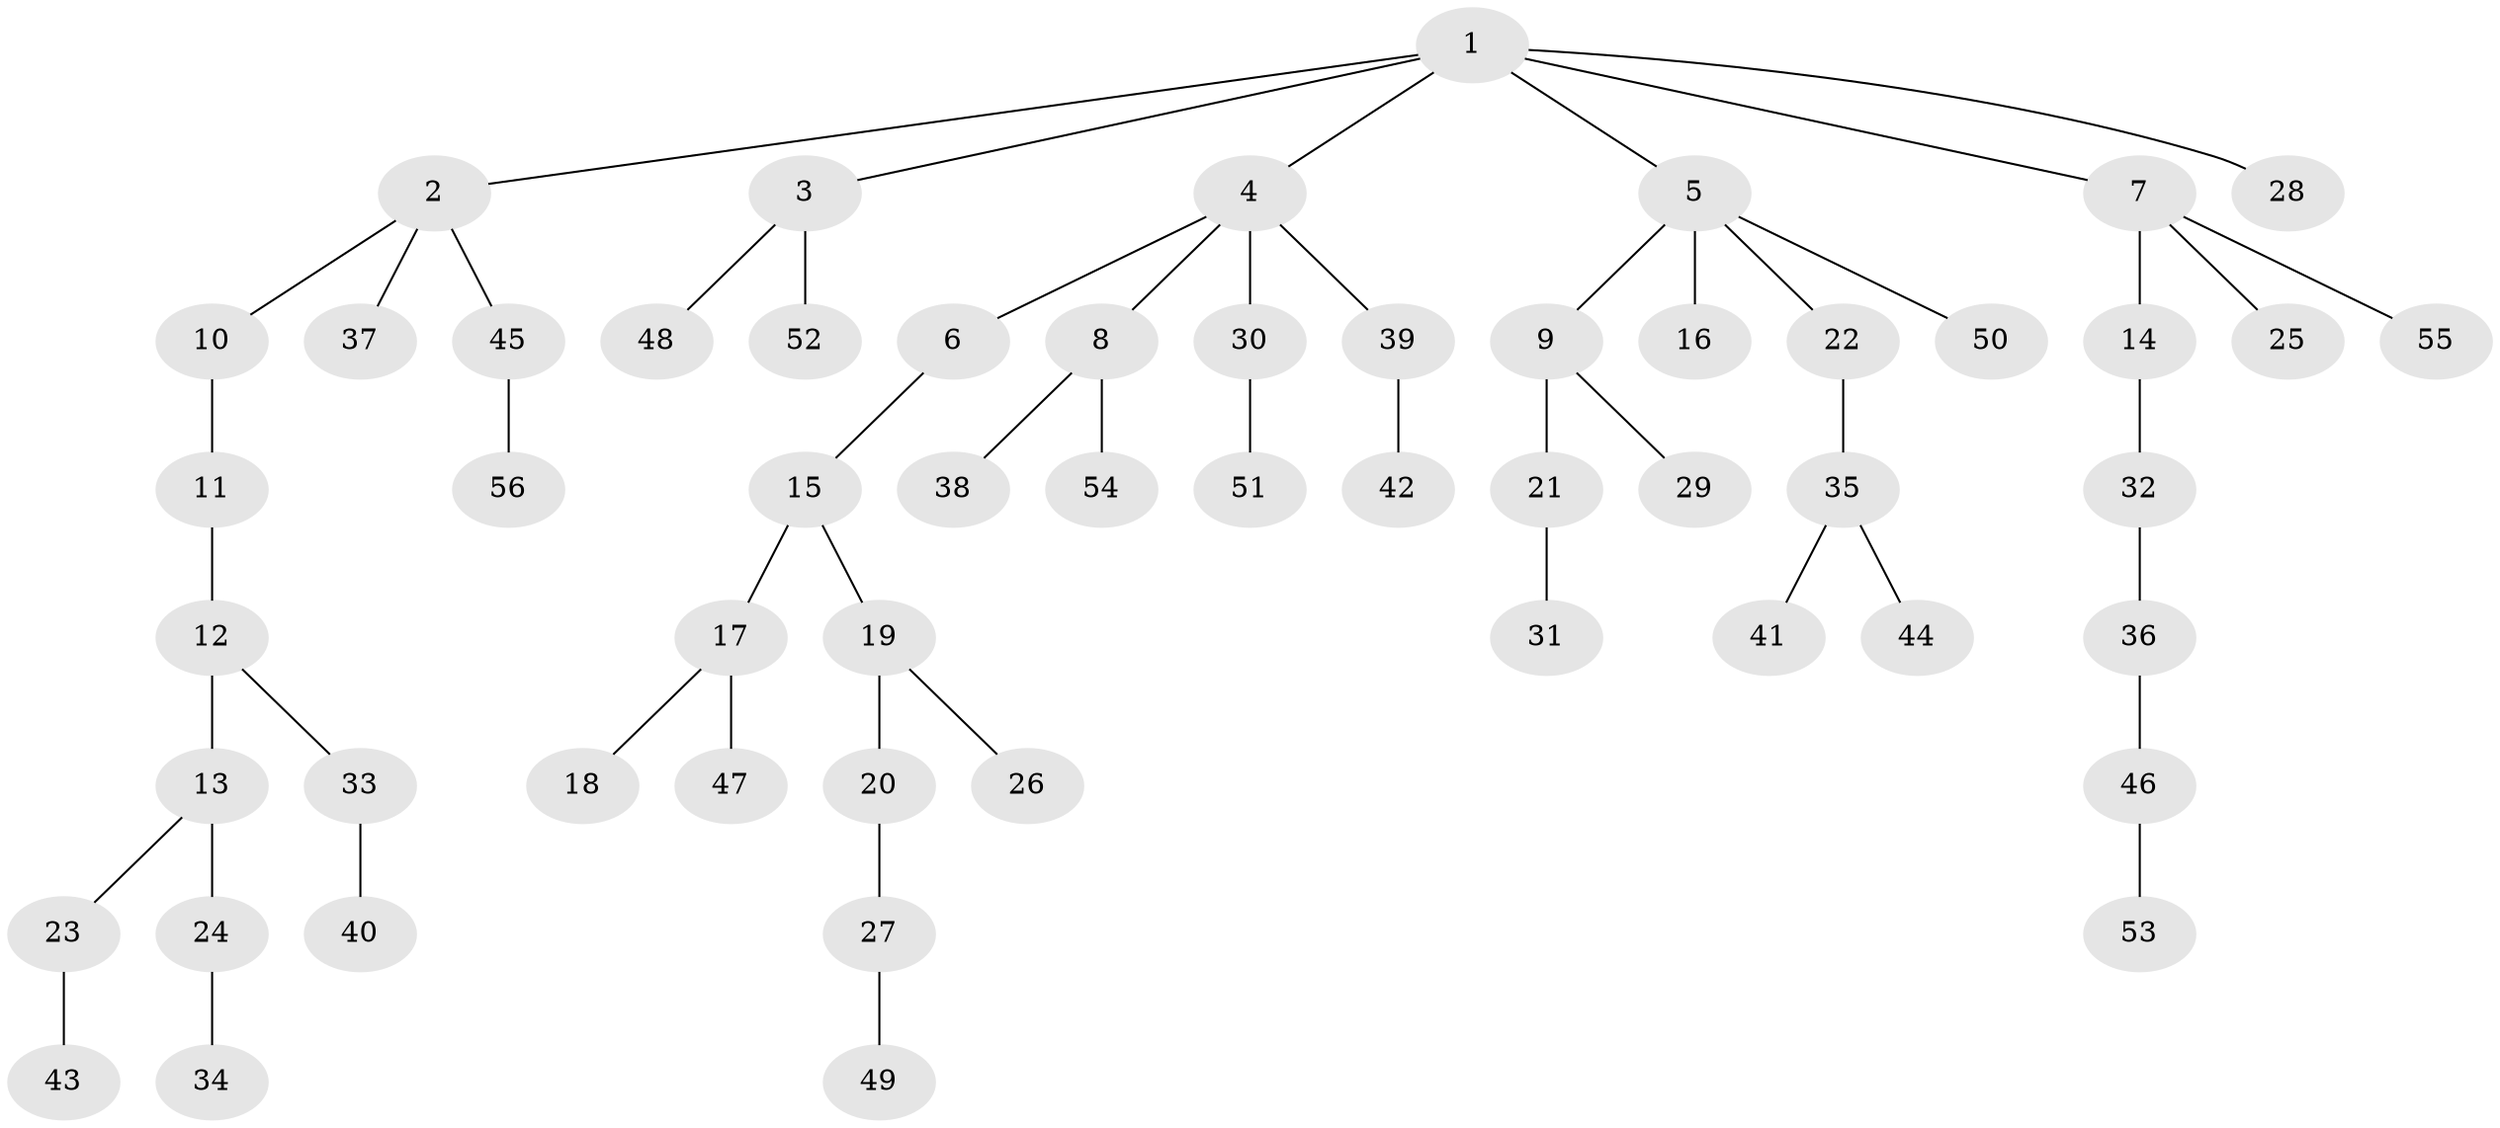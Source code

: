 // original degree distribution, {7: 0.012658227848101266, 5: 0.02531645569620253, 4: 0.05063291139240506, 6: 0.02531645569620253, 2: 0.26582278481012656, 3: 0.12658227848101267, 1: 0.4936708860759494}
// Generated by graph-tools (version 1.1) at 2025/51/03/04/25 22:51:31]
// undirected, 56 vertices, 55 edges
graph export_dot {
  node [color=gray90,style=filled];
  1;
  2;
  3;
  4;
  5;
  6;
  7;
  8;
  9;
  10;
  11;
  12;
  13;
  14;
  15;
  16;
  17;
  18;
  19;
  20;
  21;
  22;
  23;
  24;
  25;
  26;
  27;
  28;
  29;
  30;
  31;
  32;
  33;
  34;
  35;
  36;
  37;
  38;
  39;
  40;
  41;
  42;
  43;
  44;
  45;
  46;
  47;
  48;
  49;
  50;
  51;
  52;
  53;
  54;
  55;
  56;
  1 -- 2 [weight=1.0];
  1 -- 3 [weight=1.0];
  1 -- 4 [weight=1.0];
  1 -- 5 [weight=1.0];
  1 -- 7 [weight=1.0];
  1 -- 28 [weight=1.0];
  2 -- 10 [weight=1.0];
  2 -- 37 [weight=1.0];
  2 -- 45 [weight=1.0];
  3 -- 48 [weight=1.0];
  3 -- 52 [weight=1.0];
  4 -- 6 [weight=1.0];
  4 -- 8 [weight=1.0];
  4 -- 30 [weight=1.0];
  4 -- 39 [weight=1.0];
  5 -- 9 [weight=1.0];
  5 -- 16 [weight=1.0];
  5 -- 22 [weight=1.0];
  5 -- 50 [weight=1.0];
  6 -- 15 [weight=1.0];
  7 -- 14 [weight=1.0];
  7 -- 25 [weight=1.0];
  7 -- 55 [weight=1.0];
  8 -- 38 [weight=1.0];
  8 -- 54 [weight=1.0];
  9 -- 21 [weight=1.0];
  9 -- 29 [weight=1.0];
  10 -- 11 [weight=1.0];
  11 -- 12 [weight=1.0];
  12 -- 13 [weight=1.0];
  12 -- 33 [weight=1.0];
  13 -- 23 [weight=1.0];
  13 -- 24 [weight=1.0];
  14 -- 32 [weight=1.0];
  15 -- 17 [weight=1.0];
  15 -- 19 [weight=1.0];
  17 -- 18 [weight=1.0];
  17 -- 47 [weight=1.0];
  19 -- 20 [weight=1.0];
  19 -- 26 [weight=1.0];
  20 -- 27 [weight=1.0];
  21 -- 31 [weight=1.0];
  22 -- 35 [weight=1.0];
  23 -- 43 [weight=1.0];
  24 -- 34 [weight=1.0];
  27 -- 49 [weight=1.0];
  30 -- 51 [weight=1.0];
  32 -- 36 [weight=1.0];
  33 -- 40 [weight=1.0];
  35 -- 41 [weight=1.0];
  35 -- 44 [weight=1.0];
  36 -- 46 [weight=1.0];
  39 -- 42 [weight=1.0];
  45 -- 56 [weight=1.0];
  46 -- 53 [weight=1.0];
}
